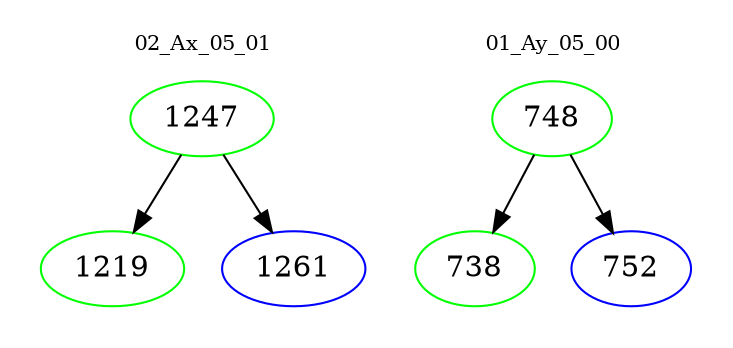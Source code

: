 digraph{
subgraph cluster_0 {
color = white
label = "02_Ax_05_01";
fontsize=10;
T0_1247 [label="1247", color="green"]
T0_1247 -> T0_1219 [color="black"]
T0_1219 [label="1219", color="green"]
T0_1247 -> T0_1261 [color="black"]
T0_1261 [label="1261", color="blue"]
}
subgraph cluster_1 {
color = white
label = "01_Ay_05_00";
fontsize=10;
T1_748 [label="748", color="green"]
T1_748 -> T1_738 [color="black"]
T1_738 [label="738", color="green"]
T1_748 -> T1_752 [color="black"]
T1_752 [label="752", color="blue"]
}
}
